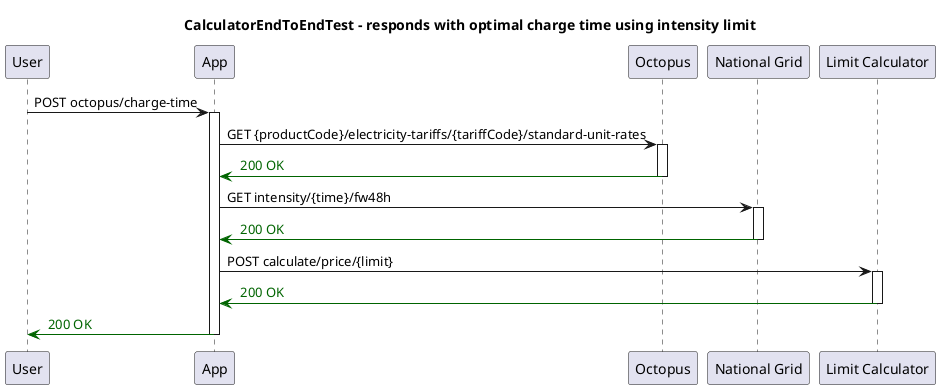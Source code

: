 @startuml
title CalculatorEndToEndTest - responds with optimal charge time using intensity limit
participant "User"
participant "App"
participant "Octopus"
participant "National Grid"
participant "Limit Calculator"
"User" -> "App": POST octopus/charge-time
activate "App"
"App" -> "Octopus": GET {productCode}/electricity-tariffs/{tariffCode}/standard-unit-rates
activate "Octopus"

"Octopus" -[#DarkGreen]> "App": <color:DarkGreen> 200 OK
deactivate "Octopus"
"App" -> "National Grid": GET intensity/{time}/fw48h
activate "National Grid"

"National Grid" -[#DarkGreen]> "App": <color:DarkGreen> 200 OK
deactivate "National Grid"
"App" -> "Limit Calculator": POST calculate/price/{limit}
activate "Limit Calculator"

"Limit Calculator" -[#DarkGreen]> "App": <color:DarkGreen> 200 OK
deactivate "Limit Calculator"
"App" -[#DarkGreen]> "User": <color:DarkGreen> 200 OK
deactivate "App"
@enduml